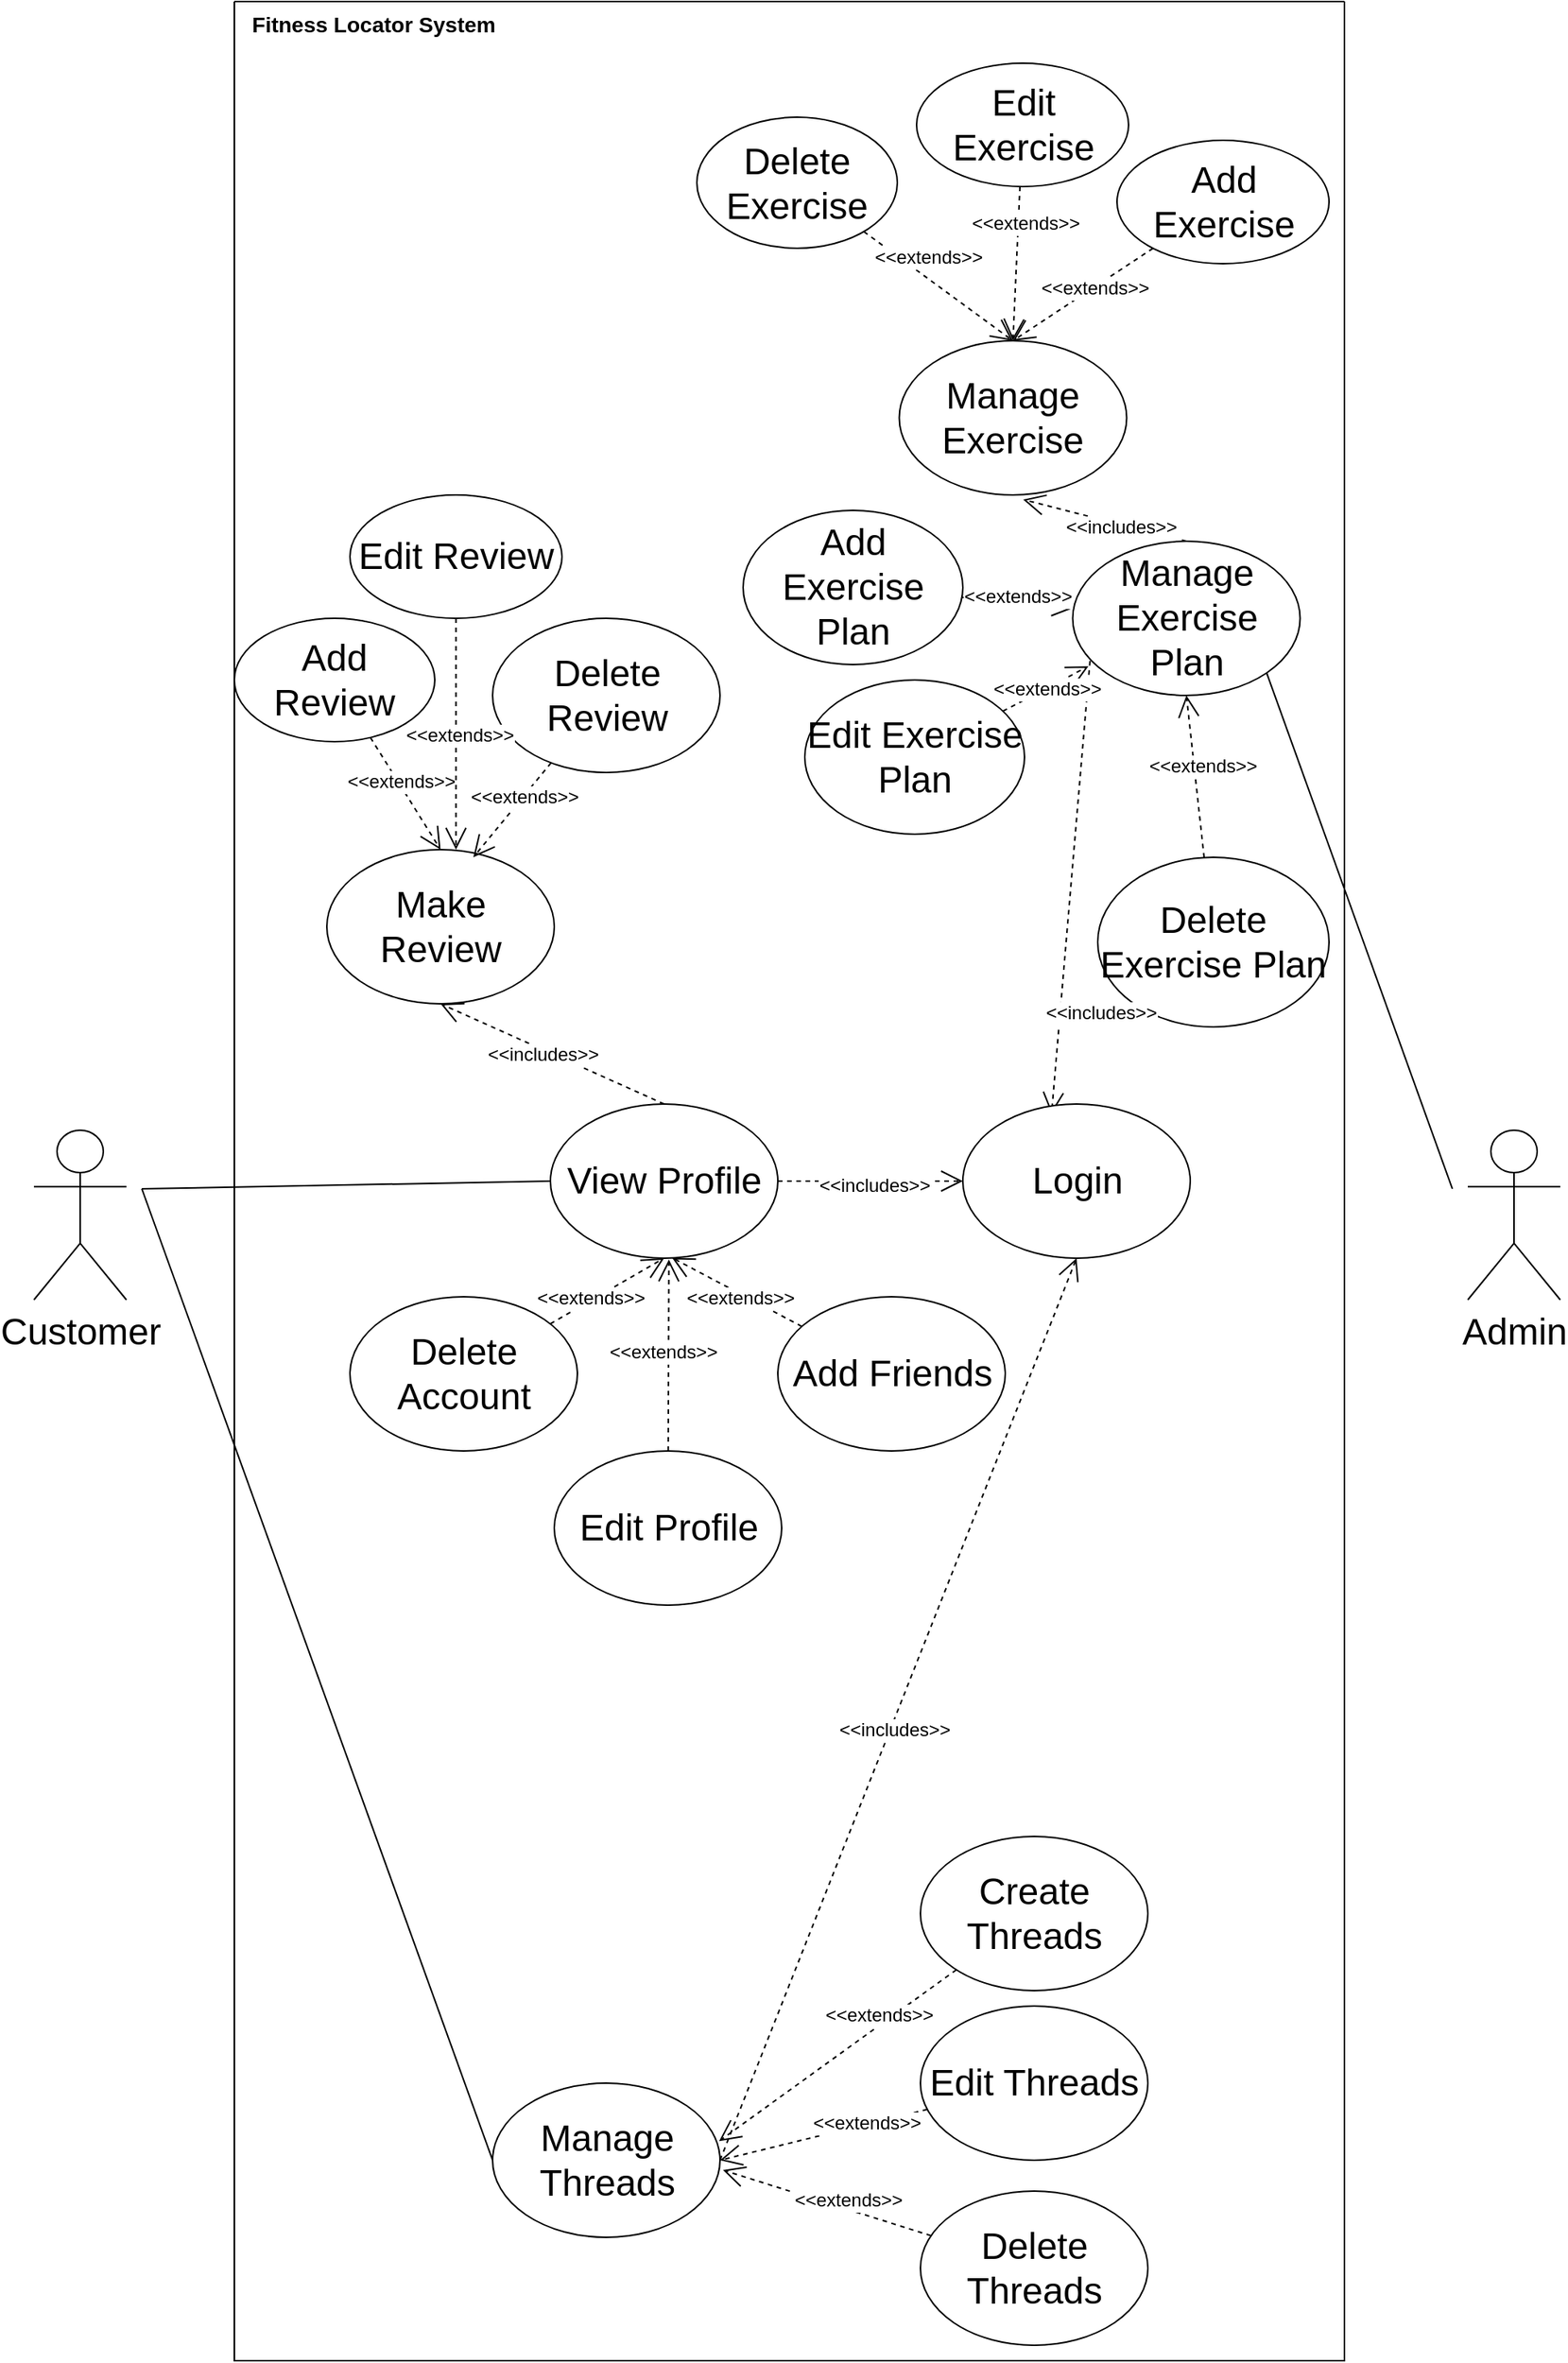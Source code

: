 <mxfile version="20.8.13" type="device"><diagram name="Page-1" id="tRVtwV_-hVj9FFuP8jer"><mxGraphModel dx="1040" dy="1048" grid="1" gridSize="10" guides="1" tooltips="1" connect="1" arrows="1" fold="1" page="1" pageScale="1" pageWidth="1169" pageHeight="1654" background="#ffffff" math="0" shadow="0"><root><mxCell id="0"/><mxCell id="1" parent="0"/><mxCell id="KAcp0YfM9wprWLXqT_AD-33" style="edgeStyle=none;shape=connector;rounded=0;orthogonalLoop=1;jettySize=auto;html=1;entryX=0;entryY=0.5;entryDx=0;entryDy=0;labelBackgroundColor=default;strokeColor=default;fontFamily=Helvetica;fontSize=24;fontColor=default;endArrow=none;" parent="1" target="SOyM_Y426K33glpWKXul-22" edge="1"><mxGeometry relative="1" as="geometry"><mxPoint x="160" y="810" as="sourcePoint"/></mxGeometry></mxCell><mxCell id="KAcp0YfM9wprWLXqT_AD-1" value="&lt;font style=&quot;font-size: 24px;&quot;&gt;Customer&lt;/font&gt;" style="shape=umlActor;verticalLabelPosition=bottom;verticalAlign=top;html=1;outlineConnect=0;" parent="1" vertex="1"><mxGeometry x="90" y="772" width="60" height="110" as="geometry"/></mxCell><mxCell id="KAcp0YfM9wprWLXqT_AD-2" value="" style="swimlane;startSize=0;" parent="1" vertex="1"><mxGeometry x="220" y="40" width="720" height="1530" as="geometry"><mxRectangle x="250" y="170" width="50" height="40" as="alternateBounds"/></mxGeometry></mxCell><mxCell id="oe7CHUXL2gUd0-5IHiig-21" style="edgeStyle=none;shape=connector;rounded=0;orthogonalLoop=1;jettySize=auto;html=1;entryX=0.5;entryY=1;entryDx=0;entryDy=0;dashed=1;labelBackgroundColor=default;strokeColor=default;fontFamily=Helvetica;fontSize=24;fontColor=default;endArrow=open;endSize=12;" edge="1" parent="KAcp0YfM9wprWLXqT_AD-2" source="KAcp0YfM9wprWLXqT_AD-12" target="KAcp0YfM9wprWLXqT_AD-25"><mxGeometry relative="1" as="geometry"/></mxCell><mxCell id="KAcp0YfM9wprWLXqT_AD-12" value="Delete Exercise Plan" style="ellipse;whiteSpace=wrap;html=1;fontSize=24;" parent="KAcp0YfM9wprWLXqT_AD-2" vertex="1"><mxGeometry x="560" y="555" width="150" height="110" as="geometry"/></mxCell><mxCell id="oe7CHUXL2gUd0-5IHiig-20" style="edgeStyle=none;shape=connector;rounded=0;orthogonalLoop=1;jettySize=auto;html=1;entryX=0.069;entryY=0.811;entryDx=0;entryDy=0;entryPerimeter=0;dashed=1;labelBackgroundColor=default;strokeColor=default;fontFamily=Helvetica;fontSize=24;fontColor=default;endArrow=open;endSize=12;" edge="1" parent="KAcp0YfM9wprWLXqT_AD-2" source="KAcp0YfM9wprWLXqT_AD-14" target="KAcp0YfM9wprWLXqT_AD-25"><mxGeometry relative="1" as="geometry"/></mxCell><mxCell id="KAcp0YfM9wprWLXqT_AD-14" value="Edit Exercise Plan" style="ellipse;whiteSpace=wrap;html=1;fontSize=24;" parent="KAcp0YfM9wprWLXqT_AD-2" vertex="1"><mxGeometry x="370" y="440" width="142.5" height="100" as="geometry"/></mxCell><mxCell id="KAcp0YfM9wprWLXqT_AD-16" value="Make &lt;br&gt;Review" style="ellipse;whiteSpace=wrap;html=1;fontSize=24;" parent="KAcp0YfM9wprWLXqT_AD-2" vertex="1"><mxGeometry x="60" y="550" width="147.5" height="100" as="geometry"/></mxCell><mxCell id="oe7CHUXL2gUd0-5IHiig-1" style="edgeStyle=none;shape=connector;rounded=0;orthogonalLoop=1;jettySize=auto;html=1;entryX=0.5;entryY=0;entryDx=0;entryDy=0;dashed=1;labelBackgroundColor=default;strokeColor=default;fontFamily=Helvetica;fontSize=24;fontColor=default;endArrow=open;endSize=12;" edge="1" parent="KAcp0YfM9wprWLXqT_AD-2" source="KAcp0YfM9wprWLXqT_AD-18" target="KAcp0YfM9wprWLXqT_AD-16"><mxGeometry relative="1" as="geometry"/></mxCell><mxCell id="KAcp0YfM9wprWLXqT_AD-18" value="Add Review" style="ellipse;whiteSpace=wrap;html=1;fontSize=24;" parent="KAcp0YfM9wprWLXqT_AD-2" vertex="1"><mxGeometry y="400" width="130" height="80" as="geometry"/></mxCell><mxCell id="KAcp0YfM9wprWLXqT_AD-17" value="Delete Review" style="ellipse;whiteSpace=wrap;html=1;fontSize=24;" parent="KAcp0YfM9wprWLXqT_AD-2" vertex="1"><mxGeometry x="167.5" y="400" width="147.5" height="100" as="geometry"/></mxCell><mxCell id="SOyM_Y426K33glpWKXul-27" style="edgeStyle=none;shape=connector;rounded=0;orthogonalLoop=1;jettySize=auto;html=1;exitX=0.076;exitY=0.777;exitDx=0;exitDy=0;entryX=0.39;entryY=0.065;entryDx=0;entryDy=0;entryPerimeter=0;dashed=1;labelBackgroundColor=default;strokeColor=default;fontFamily=Helvetica;fontSize=11;fontColor=default;endArrow=open;endSize=12;exitPerimeter=0;" parent="KAcp0YfM9wprWLXqT_AD-2" source="KAcp0YfM9wprWLXqT_AD-25" target="SOyM_Y426K33glpWKXul-16" edge="1"><mxGeometry relative="1" as="geometry"/></mxCell><mxCell id="SOyM_Y426K33glpWKXul-42" style="edgeStyle=none;shape=connector;rounded=0;orthogonalLoop=1;jettySize=auto;html=1;entryX=0.545;entryY=1.03;entryDx=0;entryDy=0;entryPerimeter=0;dashed=1;labelBackgroundColor=default;strokeColor=default;fontFamily=Helvetica;fontSize=11;fontColor=default;endArrow=open;endSize=12;exitX=0.5;exitY=0;exitDx=0;exitDy=0;" parent="KAcp0YfM9wprWLXqT_AD-2" source="KAcp0YfM9wprWLXqT_AD-25" target="KAcp0YfM9wprWLXqT_AD-30" edge="1"><mxGeometry relative="1" as="geometry"/></mxCell><mxCell id="KAcp0YfM9wprWLXqT_AD-25" value="Manage Exercise Plan" style="ellipse;whiteSpace=wrap;html=1;fontSize=24;" parent="KAcp0YfM9wprWLXqT_AD-2" vertex="1"><mxGeometry x="543.75" y="350" width="147.5" height="100" as="geometry"/></mxCell><mxCell id="oe7CHUXL2gUd0-5IHiig-14" style="edgeStyle=none;shape=connector;rounded=0;orthogonalLoop=1;jettySize=auto;html=1;entryX=0.5;entryY=0;entryDx=0;entryDy=0;dashed=1;labelBackgroundColor=default;strokeColor=default;fontFamily=Helvetica;fontSize=24;fontColor=default;endArrow=open;endSize=12;" edge="1" parent="KAcp0YfM9wprWLXqT_AD-2" source="KAcp0YfM9wprWLXqT_AD-28" target="KAcp0YfM9wprWLXqT_AD-30"><mxGeometry relative="1" as="geometry"/></mxCell><mxCell id="KAcp0YfM9wprWLXqT_AD-28" value="Edit Exercise" style="ellipse;whiteSpace=wrap;html=1;fontSize=24;" parent="KAcp0YfM9wprWLXqT_AD-2" vertex="1"><mxGeometry x="442.5" y="40" width="137.5" height="80" as="geometry"/></mxCell><mxCell id="oe7CHUXL2gUd0-5IHiig-13" style="edgeStyle=none;shape=connector;rounded=0;orthogonalLoop=1;jettySize=auto;html=1;entryX=0.5;entryY=0;entryDx=0;entryDy=0;dashed=1;labelBackgroundColor=default;strokeColor=default;fontFamily=Helvetica;fontSize=24;fontColor=default;endArrow=open;endSize=12;" edge="1" parent="KAcp0YfM9wprWLXqT_AD-2" source="KAcp0YfM9wprWLXqT_AD-29" target="KAcp0YfM9wprWLXqT_AD-30"><mxGeometry relative="1" as="geometry"/></mxCell><mxCell id="KAcp0YfM9wprWLXqT_AD-29" value="Delete Exercise" style="ellipse;whiteSpace=wrap;html=1;fontSize=24;" parent="KAcp0YfM9wprWLXqT_AD-2" vertex="1"><mxGeometry x="300" y="75" width="130" height="85" as="geometry"/></mxCell><mxCell id="KAcp0YfM9wprWLXqT_AD-30" value="Manage Exercise" style="ellipse;whiteSpace=wrap;html=1;fontSize=24;" parent="KAcp0YfM9wprWLXqT_AD-2" vertex="1"><mxGeometry x="431.25" y="220" width="147.5" height="100" as="geometry"/></mxCell><mxCell id="SOyM_Y426K33glpWKXul-59" style="edgeStyle=none;shape=connector;rounded=0;orthogonalLoop=1;jettySize=auto;html=1;entryX=0.5;entryY=1;entryDx=0;entryDy=0;dashed=1;labelBackgroundColor=default;strokeColor=default;fontFamily=Helvetica;fontSize=11;fontColor=default;endArrow=open;endSize=12;exitX=1;exitY=0.5;exitDx=0;exitDy=0;" parent="KAcp0YfM9wprWLXqT_AD-2" source="KAcp0YfM9wprWLXqT_AD-42" target="SOyM_Y426K33glpWKXul-16" edge="1"><mxGeometry relative="1" as="geometry"/></mxCell><mxCell id="KAcp0YfM9wprWLXqT_AD-42" value="Manage Threads" style="ellipse;whiteSpace=wrap;html=1;fontSize=24;" parent="KAcp0YfM9wprWLXqT_AD-2" vertex="1"><mxGeometry x="167.5" y="1350" width="147.5" height="100" as="geometry"/></mxCell><mxCell id="KAcp0YfM9wprWLXqT_AD-43" value="Edit Threads" style="ellipse;whiteSpace=wrap;html=1;fontSize=24;" parent="KAcp0YfM9wprWLXqT_AD-2" vertex="1"><mxGeometry x="445" y="1300" width="147.5" height="100" as="geometry"/></mxCell><mxCell id="oe7CHUXL2gUd0-5IHiig-9" style="edgeStyle=none;shape=connector;rounded=0;orthogonalLoop=1;jettySize=auto;html=1;entryX=1.013;entryY=0.564;entryDx=0;entryDy=0;entryPerimeter=0;dashed=1;labelBackgroundColor=default;strokeColor=default;fontFamily=Helvetica;fontSize=24;fontColor=default;endArrow=open;endSize=12;" edge="1" parent="KAcp0YfM9wprWLXqT_AD-2" source="KAcp0YfM9wprWLXqT_AD-44" target="KAcp0YfM9wprWLXqT_AD-42"><mxGeometry relative="1" as="geometry"/></mxCell><mxCell id="KAcp0YfM9wprWLXqT_AD-44" value="Delete Threads" style="ellipse;whiteSpace=wrap;html=1;fontSize=24;" parent="KAcp0YfM9wprWLXqT_AD-2" vertex="1"><mxGeometry x="445" y="1420" width="147.5" height="100" as="geometry"/></mxCell><mxCell id="KAcp0YfM9wprWLXqT_AD-125" value="&lt;font style=&quot;font-size: 14px;&quot;&gt;&lt;b&gt;Fitness Locator System&lt;/b&gt;&lt;/font&gt;" style="text;html=1;align=center;verticalAlign=middle;resizable=0;points=[];autosize=1;strokeColor=none;fillColor=none;fontSize=12;fontFamily=Helvetica;fontColor=default;" parent="KAcp0YfM9wprWLXqT_AD-2" vertex="1"><mxGeometry width="180" height="30" as="geometry"/></mxCell><mxCell id="oe7CHUXL2gUd0-5IHiig-7" style="edgeStyle=none;shape=connector;rounded=0;orthogonalLoop=1;jettySize=auto;html=1;entryX=0.996;entryY=0.376;entryDx=0;entryDy=0;dashed=1;labelBackgroundColor=default;strokeColor=default;fontFamily=Helvetica;fontSize=24;fontColor=default;endArrow=open;endSize=12;entryPerimeter=0;" edge="1" parent="KAcp0YfM9wprWLXqT_AD-2" source="SOyM_Y426K33glpWKXul-1" target="KAcp0YfM9wprWLXqT_AD-42"><mxGeometry relative="1" as="geometry"/></mxCell><mxCell id="SOyM_Y426K33glpWKXul-1" value="Create&lt;br&gt;Threads" style="ellipse;whiteSpace=wrap;html=1;fontSize=24;" parent="KAcp0YfM9wprWLXqT_AD-2" vertex="1"><mxGeometry x="445" y="1190" width="147.5" height="100" as="geometry"/></mxCell><mxCell id="oe7CHUXL2gUd0-5IHiig-15" style="edgeStyle=none;shape=connector;rounded=0;orthogonalLoop=1;jettySize=auto;html=1;entryX=0.5;entryY=0;entryDx=0;entryDy=0;dashed=1;labelBackgroundColor=default;strokeColor=default;fontFamily=Helvetica;fontSize=24;fontColor=default;endArrow=open;endSize=12;" edge="1" parent="KAcp0YfM9wprWLXqT_AD-2" source="SOyM_Y426K33glpWKXul-6" target="KAcp0YfM9wprWLXqT_AD-30"><mxGeometry relative="1" as="geometry"/></mxCell><mxCell id="SOyM_Y426K33glpWKXul-6" value="Add Exercise" style="ellipse;whiteSpace=wrap;html=1;fontSize=24;" parent="KAcp0YfM9wprWLXqT_AD-2" vertex="1"><mxGeometry x="572.5" y="90" width="137.5" height="80" as="geometry"/></mxCell><mxCell id="SOyM_Y426K33glpWKXul-9" value="Edit Review" style="ellipse;whiteSpace=wrap;html=1;fontSize=24;" parent="KAcp0YfM9wprWLXqT_AD-2" vertex="1"><mxGeometry x="75" y="320" width="137.5" height="80" as="geometry"/></mxCell><mxCell id="SOyM_Y426K33glpWKXul-16" value="Login" style="ellipse;whiteSpace=wrap;html=1;fontSize=24;" parent="KAcp0YfM9wprWLXqT_AD-2" vertex="1"><mxGeometry x="472.5" y="715" width="147.5" height="100" as="geometry"/></mxCell><mxCell id="SOyM_Y426K33glpWKXul-28" style="edgeStyle=none;shape=connector;rounded=0;orthogonalLoop=1;jettySize=auto;html=1;entryX=0;entryY=0.5;entryDx=0;entryDy=0;dashed=1;labelBackgroundColor=default;strokeColor=default;fontFamily=Helvetica;fontSize=11;fontColor=default;endArrow=open;endSize=12;" parent="KAcp0YfM9wprWLXqT_AD-2" source="SOyM_Y426K33glpWKXul-22" target="SOyM_Y426K33glpWKXul-16" edge="1"><mxGeometry relative="1" as="geometry"/></mxCell><mxCell id="SOyM_Y426K33glpWKXul-22" value="View Profile" style="ellipse;whiteSpace=wrap;html=1;fontSize=24;" parent="KAcp0YfM9wprWLXqT_AD-2" vertex="1"><mxGeometry x="205" y="715" width="147.5" height="100" as="geometry"/></mxCell><mxCell id="oe7CHUXL2gUd0-5IHiig-19" style="edgeStyle=none;shape=connector;rounded=0;orthogonalLoop=1;jettySize=auto;html=1;dashed=1;labelBackgroundColor=default;strokeColor=default;fontFamily=Helvetica;fontSize=24;fontColor=default;endArrow=open;endSize=12;" edge="1" parent="KAcp0YfM9wprWLXqT_AD-2" source="SOyM_Y426K33glpWKXul-23" target="KAcp0YfM9wprWLXqT_AD-25"><mxGeometry relative="1" as="geometry"/></mxCell><mxCell id="SOyM_Y426K33glpWKXul-23" value="Add Exercise Plan" style="ellipse;whiteSpace=wrap;html=1;fontSize=24;" parent="KAcp0YfM9wprWLXqT_AD-2" vertex="1"><mxGeometry x="330" y="330" width="142.5" height="100" as="geometry"/></mxCell><mxCell id="SOyM_Y426K33glpWKXul-36" style="edgeStyle=none;shape=connector;rounded=0;orthogonalLoop=1;jettySize=auto;html=1;entryX=0.5;entryY=1;entryDx=0;entryDy=0;dashed=1;labelBackgroundColor=default;strokeColor=default;fontFamily=Helvetica;fontSize=11;fontColor=default;endArrow=open;endSize=12;exitX=0.5;exitY=0;exitDx=0;exitDy=0;" parent="KAcp0YfM9wprWLXqT_AD-2" source="SOyM_Y426K33glpWKXul-22" target="KAcp0YfM9wprWLXqT_AD-16" edge="1"><mxGeometry relative="1" as="geometry"><mxPoint x="139.444" y="628.809" as="sourcePoint"/><mxPoint x="82.5" y="560" as="targetPoint"/></mxGeometry></mxCell><mxCell id="SOyM_Y426K33glpWKXul-61" style="edgeStyle=none;shape=connector;rounded=0;orthogonalLoop=1;jettySize=auto;html=1;entryX=0.5;entryY=1;entryDx=0;entryDy=0;dashed=1;labelBackgroundColor=default;strokeColor=default;fontFamily=Helvetica;fontSize=11;fontColor=default;endArrow=open;endSize=12;" parent="KAcp0YfM9wprWLXqT_AD-2" source="SOyM_Y426K33glpWKXul-31" target="SOyM_Y426K33glpWKXul-22" edge="1"><mxGeometry relative="1" as="geometry"/></mxCell><mxCell id="SOyM_Y426K33glpWKXul-31" value="Delete Account" style="ellipse;whiteSpace=wrap;html=1;fontSize=24;" parent="KAcp0YfM9wprWLXqT_AD-2" vertex="1"><mxGeometry x="75" y="840" width="147.5" height="100" as="geometry"/></mxCell><mxCell id="SOyM_Y426K33glpWKXul-32" value="Edit Profile" style="ellipse;whiteSpace=wrap;html=1;fontSize=24;" parent="KAcp0YfM9wprWLXqT_AD-2" vertex="1"><mxGeometry x="207.5" y="940" width="147.5" height="100" as="geometry"/></mxCell><mxCell id="SOyM_Y426K33glpWKXul-33" value="Add Friends" style="ellipse;whiteSpace=wrap;html=1;fontSize=24;" parent="KAcp0YfM9wprWLXqT_AD-2" vertex="1"><mxGeometry x="352.5" y="840" width="147.5" height="100" as="geometry"/></mxCell><mxCell id="SOyM_Y426K33glpWKXul-47" value="&amp;lt;&amp;lt;includes&amp;gt;&amp;gt;" style="edgeLabel;html=1;align=center;verticalAlign=middle;resizable=0;points=[];fontSize=12;fontFamily=Helvetica;fontColor=default;" parent="KAcp0YfM9wprWLXqT_AD-2" vertex="1" connectable="0"><mxGeometry x="578.755" y="339.996" as="geometry"><mxPoint x="-4" y="1" as="offset"/></mxGeometry></mxCell><mxCell id="SOyM_Y426K33glpWKXul-48" value="&amp;lt;&amp;lt;includes&amp;gt;&amp;gt;" style="edgeLabel;html=1;align=center;verticalAlign=middle;resizable=0;points=[];fontSize=12;fontFamily=Helvetica;fontColor=default;" parent="KAcp0YfM9wprWLXqT_AD-2" vertex="1" connectable="0"><mxGeometry x="180.005" y="689.996" as="geometry"><mxPoint x="20" y="-7" as="offset"/></mxGeometry></mxCell><mxCell id="SOyM_Y426K33glpWKXul-50" value="&amp;lt;&amp;lt;includes&amp;gt;&amp;gt;" style="edgeLabel;html=1;align=center;verticalAlign=middle;resizable=0;points=[];fontSize=12;fontFamily=Helvetica;fontColor=default;" parent="KAcp0YfM9wprWLXqT_AD-2" vertex="1" connectable="0"><mxGeometry x="410.005" y="799.996" as="geometry"><mxPoint x="5" y="-32" as="offset"/></mxGeometry></mxCell><mxCell id="SOyM_Y426K33glpWKXul-51" value="&amp;lt;&amp;lt;includes&amp;gt;&amp;gt;" style="edgeLabel;html=1;align=center;verticalAlign=middle;resizable=0;points=[];fontSize=12;fontFamily=Helvetica;fontColor=default;" parent="KAcp0YfM9wprWLXqT_AD-2" vertex="1" connectable="0"><mxGeometry x="502.505" y="639.996" as="geometry"><mxPoint x="59" y="16" as="offset"/></mxGeometry></mxCell><mxCell id="SOyM_Y426K33glpWKXul-60" value="&amp;lt;&amp;lt;includes&amp;gt;&amp;gt;" style="edgeLabel;html=1;align=center;verticalAlign=middle;resizable=0;points=[];fontSize=12;fontFamily=Helvetica;fontColor=default;" parent="KAcp0YfM9wprWLXqT_AD-2" vertex="1" connectable="0"><mxGeometry x="431.255" y="1119.996" as="geometry"><mxPoint x="-4" y="1" as="offset"/></mxGeometry></mxCell><mxCell id="SOyM_Y426K33glpWKXul-63" style="edgeStyle=none;shape=connector;rounded=0;orthogonalLoop=1;jettySize=auto;html=1;dashed=1;labelBackgroundColor=default;strokeColor=default;fontFamily=Helvetica;fontSize=11;fontColor=default;endArrow=open;endSize=12;entryX=0.535;entryY=0.997;entryDx=0;entryDy=0;entryPerimeter=0;" parent="KAcp0YfM9wprWLXqT_AD-2" source="SOyM_Y426K33glpWKXul-33" target="SOyM_Y426K33glpWKXul-22" edge="1"><mxGeometry relative="1" as="geometry"><mxPoint x="290" y="820" as="targetPoint"/></mxGeometry></mxCell><mxCell id="SOyM_Y426K33glpWKXul-62" style="edgeStyle=none;shape=connector;rounded=0;orthogonalLoop=1;jettySize=auto;html=1;dashed=1;labelBackgroundColor=default;strokeColor=default;fontFamily=Helvetica;fontSize=11;fontColor=default;endArrow=open;endSize=12;entryX=0.521;entryY=1.009;entryDx=0;entryDy=0;entryPerimeter=0;" parent="KAcp0YfM9wprWLXqT_AD-2" source="SOyM_Y426K33glpWKXul-32" target="SOyM_Y426K33glpWKXul-22" edge="1"><mxGeometry relative="1" as="geometry"><mxPoint x="281.25" y="820" as="targetPoint"/></mxGeometry></mxCell><mxCell id="SOyM_Y426K33glpWKXul-64" value="&amp;lt;&amp;lt;extends&amp;gt;&amp;gt;" style="edgeLabel;html=1;align=center;verticalAlign=middle;resizable=0;points=[];fontSize=12;fontFamily=Helvetica;fontColor=default;" parent="KAcp0YfM9wprWLXqT_AD-2" vertex="1" connectable="0"><mxGeometry x="222.505" y="814.996" as="geometry"><mxPoint x="8" y="26" as="offset"/></mxGeometry></mxCell><mxCell id="SOyM_Y426K33glpWKXul-65" value="&amp;lt;&amp;lt;extends&amp;gt;&amp;gt;" style="edgeLabel;html=1;align=center;verticalAlign=middle;resizable=0;points=[];fontSize=12;fontFamily=Helvetica;fontColor=default;" parent="KAcp0YfM9wprWLXqT_AD-2" vertex="1" connectable="0"><mxGeometry x="270.005" y="849.996" as="geometry"><mxPoint x="8" y="26" as="offset"/></mxGeometry></mxCell><mxCell id="SOyM_Y426K33glpWKXul-66" value="&amp;lt;&amp;lt;extends&amp;gt;&amp;gt;" style="edgeLabel;html=1;align=center;verticalAlign=middle;resizable=0;points=[];fontSize=12;fontFamily=Helvetica;fontColor=default;" parent="KAcp0YfM9wprWLXqT_AD-2" vertex="1" connectable="0"><mxGeometry x="320.005" y="814.996" as="geometry"><mxPoint x="8" y="26" as="offset"/></mxGeometry></mxCell><mxCell id="oe7CHUXL2gUd0-5IHiig-6" value="&amp;lt;&amp;lt;extends&amp;gt;&amp;gt;" style="edgeLabel;html=1;align=center;verticalAlign=middle;resizable=0;points=[];fontSize=12;fontFamily=Helvetica;fontColor=default;" vertex="1" connectable="0" parent="KAcp0YfM9wprWLXqT_AD-2"><mxGeometry x="100.005" y="479.996" as="geometry"><mxPoint x="8" y="26" as="offset"/></mxGeometry></mxCell><mxCell id="oe7CHUXL2gUd0-5IHiig-8" style="edgeStyle=none;shape=connector;rounded=0;orthogonalLoop=1;jettySize=auto;html=1;dashed=1;labelBackgroundColor=default;strokeColor=default;fontFamily=Helvetica;fontSize=24;fontColor=default;endArrow=open;endSize=12;entryX=1;entryY=0.5;entryDx=0;entryDy=0;" edge="1" parent="KAcp0YfM9wprWLXqT_AD-2" source="KAcp0YfM9wprWLXqT_AD-43" target="KAcp0YfM9wprWLXqT_AD-42"><mxGeometry relative="1" as="geometry"><mxPoint x="320" y="1400" as="targetPoint"/></mxGeometry></mxCell><mxCell id="oe7CHUXL2gUd0-5IHiig-10" value="&amp;lt;&amp;lt;extends&amp;gt;&amp;gt;" style="edgeLabel;html=1;align=center;verticalAlign=middle;resizable=0;points=[];fontSize=12;fontFamily=Helvetica;fontColor=default;" vertex="1" connectable="0" parent="KAcp0YfM9wprWLXqT_AD-2"><mxGeometry x="390.005" y="1399.996" as="geometry"><mxPoint x="8" y="26" as="offset"/></mxGeometry></mxCell><mxCell id="oe7CHUXL2gUd0-5IHiig-11" value="&amp;lt;&amp;lt;extends&amp;gt;&amp;gt;" style="edgeLabel;html=1;align=center;verticalAlign=middle;resizable=0;points=[];fontSize=12;fontFamily=Helvetica;fontColor=default;" vertex="1" connectable="0" parent="KAcp0YfM9wprWLXqT_AD-2"><mxGeometry x="410.005" y="1279.996" as="geometry"><mxPoint x="8" y="26" as="offset"/></mxGeometry></mxCell><mxCell id="oe7CHUXL2gUd0-5IHiig-12" value="&amp;lt;&amp;lt;extends&amp;gt;&amp;gt;" style="edgeLabel;html=1;align=center;verticalAlign=middle;resizable=0;points=[];fontSize=12;fontFamily=Helvetica;fontColor=default;" vertex="1" connectable="0" parent="KAcp0YfM9wprWLXqT_AD-2"><mxGeometry x="401.255" y="1349.996" as="geometry"><mxPoint x="8" y="26" as="offset"/></mxGeometry></mxCell><mxCell id="oe7CHUXL2gUd0-5IHiig-16" value="&amp;lt;&amp;lt;extends&amp;gt;&amp;gt;" style="edgeLabel;html=1;align=center;verticalAlign=middle;resizable=0;points=[];fontSize=12;fontFamily=Helvetica;fontColor=default;" vertex="1" connectable="0" parent="KAcp0YfM9wprWLXqT_AD-2"><mxGeometry x="441.255" y="139.996" as="geometry"><mxPoint x="8" y="26" as="offset"/></mxGeometry></mxCell><mxCell id="oe7CHUXL2gUd0-5IHiig-17" value="&amp;lt;&amp;lt;extends&amp;gt;&amp;gt;" style="edgeLabel;html=1;align=center;verticalAlign=middle;resizable=0;points=[];fontSize=12;fontFamily=Helvetica;fontColor=default;" vertex="1" connectable="0" parent="KAcp0YfM9wprWLXqT_AD-2"><mxGeometry x="505.005" y="117.496" as="geometry"><mxPoint x="8" y="26" as="offset"/></mxGeometry></mxCell><mxCell id="oe7CHUXL2gUd0-5IHiig-18" value="&amp;lt;&amp;lt;extends&amp;gt;&amp;gt;" style="edgeLabel;html=1;align=center;verticalAlign=middle;resizable=0;points=[];fontSize=12;fontFamily=Helvetica;fontColor=default;" vertex="1" connectable="0" parent="KAcp0YfM9wprWLXqT_AD-2"><mxGeometry x="550.005" y="159.996" as="geometry"><mxPoint x="8" y="26" as="offset"/></mxGeometry></mxCell><mxCell id="oe7CHUXL2gUd0-5IHiig-22" value="&amp;lt;&amp;lt;extends&amp;gt;&amp;gt;" style="edgeLabel;html=1;align=center;verticalAlign=middle;resizable=0;points=[];fontSize=12;fontFamily=Helvetica;fontColor=default;" vertex="1" connectable="0" parent="KAcp0YfM9wprWLXqT_AD-2"><mxGeometry x="500.005" y="359.996" as="geometry"><mxPoint x="8" y="26" as="offset"/></mxGeometry></mxCell><mxCell id="oe7CHUXL2gUd0-5IHiig-23" value="&amp;lt;&amp;lt;extends&amp;gt;&amp;gt;" style="edgeLabel;html=1;align=center;verticalAlign=middle;resizable=0;points=[];fontSize=12;fontFamily=Helvetica;fontColor=default;" vertex="1" connectable="0" parent="KAcp0YfM9wprWLXqT_AD-2"><mxGeometry x="518.755" y="419.996" as="geometry"><mxPoint x="8" y="26" as="offset"/></mxGeometry></mxCell><mxCell id="oe7CHUXL2gUd0-5IHiig-24" value="&amp;lt;&amp;lt;extends&amp;gt;&amp;gt;" style="edgeLabel;html=1;align=center;verticalAlign=middle;resizable=0;points=[];fontSize=12;fontFamily=Helvetica;fontColor=default;" vertex="1" connectable="0" parent="KAcp0YfM9wprWLXqT_AD-2"><mxGeometry x="620.005" y="469.996" as="geometry"><mxPoint x="8" y="26" as="offset"/></mxGeometry></mxCell><mxCell id="KAcp0YfM9wprWLXqT_AD-38" style="edgeStyle=none;shape=connector;rounded=0;orthogonalLoop=1;jettySize=auto;html=1;entryX=1;entryY=1;entryDx=0;entryDy=0;labelBackgroundColor=default;strokeColor=default;fontFamily=Helvetica;fontSize=24;fontColor=default;endArrow=none;" parent="1" target="KAcp0YfM9wprWLXqT_AD-25" edge="1"><mxGeometry relative="1" as="geometry"><mxPoint x="1010" y="810" as="sourcePoint"/></mxGeometry></mxCell><mxCell id="KAcp0YfM9wprWLXqT_AD-20" value="&lt;font style=&quot;font-size: 24px;&quot;&gt;Admin&lt;/font&gt;" style="shape=umlActor;verticalLabelPosition=bottom;verticalAlign=top;html=1;outlineConnect=0;" parent="1" vertex="1"><mxGeometry x="1020" y="772" width="60" height="110" as="geometry"/></mxCell><mxCell id="KAcp0YfM9wprWLXqT_AD-72" style="edgeStyle=none;shape=connector;rounded=0;orthogonalLoop=1;jettySize=auto;html=1;labelBackgroundColor=default;strokeColor=default;fontFamily=Helvetica;fontSize=24;fontColor=default;endArrow=none;exitX=0;exitY=0.5;exitDx=0;exitDy=0;" parent="1" source="KAcp0YfM9wprWLXqT_AD-42" edge="1"><mxGeometry relative="1" as="geometry"><mxPoint x="160" y="810" as="targetPoint"/><mxPoint x="308" y="1440" as="sourcePoint"/></mxGeometry></mxCell><mxCell id="oe7CHUXL2gUd0-5IHiig-2" style="edgeStyle=none;shape=connector;rounded=0;orthogonalLoop=1;jettySize=auto;html=1;dashed=1;labelBackgroundColor=default;strokeColor=default;fontFamily=Helvetica;fontSize=24;fontColor=default;endArrow=open;endSize=12;" edge="1" parent="1" source="SOyM_Y426K33glpWKXul-9"><mxGeometry relative="1" as="geometry"><mxPoint x="363.75" y="590" as="targetPoint"/></mxGeometry></mxCell><mxCell id="oe7CHUXL2gUd0-5IHiig-3" style="edgeStyle=none;shape=connector;rounded=0;orthogonalLoop=1;jettySize=auto;html=1;dashed=1;labelBackgroundColor=default;strokeColor=default;fontFamily=Helvetica;fontSize=24;fontColor=default;endArrow=open;endSize=12;" edge="1" parent="1" source="KAcp0YfM9wprWLXqT_AD-17"><mxGeometry relative="1" as="geometry"><mxPoint x="375" y="595" as="targetPoint"/></mxGeometry></mxCell><mxCell id="oe7CHUXL2gUd0-5IHiig-4" value="&amp;lt;&amp;lt;extends&amp;gt;&amp;gt;" style="edgeLabel;html=1;align=center;verticalAlign=middle;resizable=0;points=[];fontSize=12;fontFamily=Helvetica;fontColor=default;" vertex="1" connectable="0" parent="1"><mxGeometry x="400.005" y="529.996" as="geometry"><mxPoint x="8" y="26" as="offset"/></mxGeometry></mxCell><mxCell id="oe7CHUXL2gUd0-5IHiig-5" value="&amp;lt;&amp;lt;extends&amp;gt;&amp;gt;" style="edgeLabel;html=1;align=center;verticalAlign=middle;resizable=0;points=[];fontSize=12;fontFamily=Helvetica;fontColor=default;" vertex="1" connectable="0" parent="1"><mxGeometry x="357.505" y="489.996" as="geometry"><mxPoint x="8" y="26" as="offset"/></mxGeometry></mxCell></root></mxGraphModel></diagram></mxfile>
